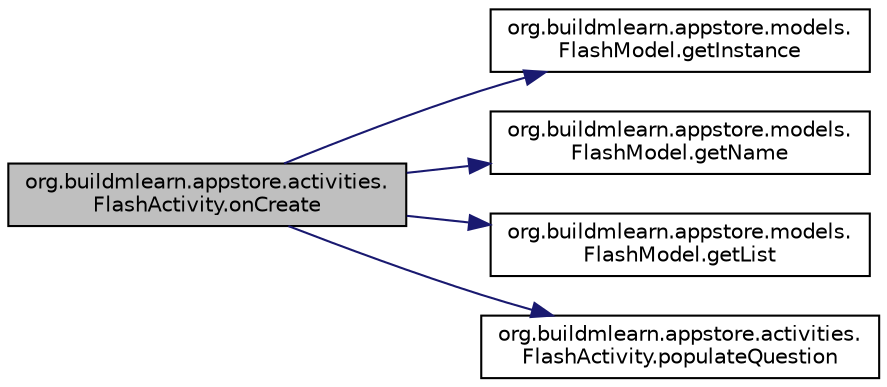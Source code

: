 digraph "org.buildmlearn.appstore.activities.FlashActivity.onCreate"
{
 // INTERACTIVE_SVG=YES
  bgcolor="transparent";
  edge [fontname="Helvetica",fontsize="10",labelfontname="Helvetica",labelfontsize="10"];
  node [fontname="Helvetica",fontsize="10",shape=record];
  rankdir="LR";
  Node1 [label="org.buildmlearn.appstore.activities.\lFlashActivity.onCreate",height=0.2,width=0.4,color="black", fillcolor="grey75", style="filled", fontcolor="black"];
  Node1 -> Node2 [color="midnightblue",fontsize="10",style="solid",fontname="Helvetica"];
  Node2 [label="org.buildmlearn.appstore.models.\lFlashModel.getInstance",height=0.2,width=0.4,color="black",URL="$d9/d64/classorg_1_1buildmlearn_1_1appstore_1_1models_1_1_flash_model.html#ad7225d1b4d75db6f5ce8755339783f28"];
  Node1 -> Node3 [color="midnightblue",fontsize="10",style="solid",fontname="Helvetica"];
  Node3 [label="org.buildmlearn.appstore.models.\lFlashModel.getName",height=0.2,width=0.4,color="black",URL="$d9/d64/classorg_1_1buildmlearn_1_1appstore_1_1models_1_1_flash_model.html#a8f57ed59495dd90b0b5934a43f025543"];
  Node1 -> Node4 [color="midnightblue",fontsize="10",style="solid",fontname="Helvetica"];
  Node4 [label="org.buildmlearn.appstore.models.\lFlashModel.getList",height=0.2,width=0.4,color="black",URL="$d9/d64/classorg_1_1buildmlearn_1_1appstore_1_1models_1_1_flash_model.html#aa1f2c4eb079a838ac9ce836f566f90fe"];
  Node1 -> Node5 [color="midnightblue",fontsize="10",style="solid",fontname="Helvetica"];
  Node5 [label="org.buildmlearn.appstore.activities.\lFlashActivity.populateQuestion",height=0.2,width=0.4,color="black",URL="$d6/d1d/classorg_1_1buildmlearn_1_1appstore_1_1activities_1_1_flash_activity.html#aca3ef46b22d4aacad25222020ddeb510",tooltip="This method populates questions to the cards. "];
}
